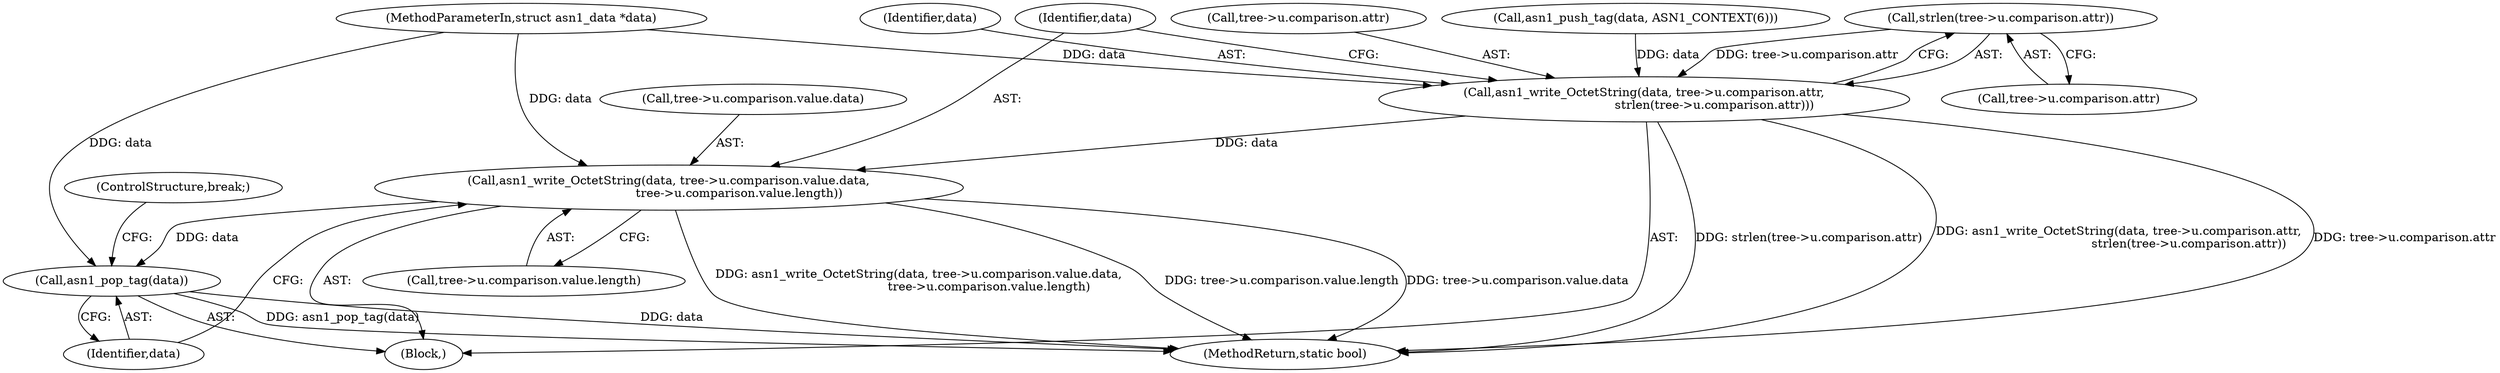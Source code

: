 digraph "0_samba_530d50a1abdcdf4d1775652d4c456c1274d83d8d_1@pointer" {
"1000436" [label="(Call,strlen(tree->u.comparison.attr))"];
"1000427" [label="(Call,asn1_write_OctetString(data, tree->u.comparison.attr,\n                                     strlen(tree->u.comparison.attr)))"];
"1000444" [label="(Call,asn1_write_OctetString(data, tree->u.comparison.value.data,\n                                     tree->u.comparison.value.length))"];
"1000464" [label="(Call,asn1_pop_tag(data))"];
"1000116" [label="(Block,)"];
"1000465" [label="(Identifier,data)"];
"1000445" [label="(Identifier,data)"];
"1000428" [label="(Identifier,data)"];
"1000464" [label="(Call,asn1_pop_tag(data))"];
"1000466" [label="(ControlStructure,break;)"];
"1000455" [label="(Call,tree->u.comparison.value.length)"];
"1000429" [label="(Call,tree->u.comparison.attr)"];
"1000427" [label="(Call,asn1_write_OctetString(data, tree->u.comparison.attr,\n                                     strlen(tree->u.comparison.attr)))"];
"1000444" [label="(Call,asn1_write_OctetString(data, tree->u.comparison.value.data,\n                                     tree->u.comparison.value.length))"];
"1000628" [label="(MethodReturn,static bool)"];
"1000446" [label="(Call,tree->u.comparison.value.data)"];
"1000436" [label="(Call,strlen(tree->u.comparison.attr))"];
"1000437" [label="(Call,tree->u.comparison.attr)"];
"1000423" [label="(Call,asn1_push_tag(data, ASN1_CONTEXT(6)))"];
"1000108" [label="(MethodParameterIn,struct asn1_data *data)"];
"1000436" -> "1000427"  [label="AST: "];
"1000436" -> "1000437"  [label="CFG: "];
"1000437" -> "1000436"  [label="AST: "];
"1000427" -> "1000436"  [label="CFG: "];
"1000436" -> "1000427"  [label="DDG: tree->u.comparison.attr"];
"1000427" -> "1000116"  [label="AST: "];
"1000428" -> "1000427"  [label="AST: "];
"1000429" -> "1000427"  [label="AST: "];
"1000445" -> "1000427"  [label="CFG: "];
"1000427" -> "1000628"  [label="DDG: strlen(tree->u.comparison.attr)"];
"1000427" -> "1000628"  [label="DDG: asn1_write_OctetString(data, tree->u.comparison.attr,\n                                     strlen(tree->u.comparison.attr))"];
"1000427" -> "1000628"  [label="DDG: tree->u.comparison.attr"];
"1000423" -> "1000427"  [label="DDG: data"];
"1000108" -> "1000427"  [label="DDG: data"];
"1000427" -> "1000444"  [label="DDG: data"];
"1000444" -> "1000116"  [label="AST: "];
"1000444" -> "1000455"  [label="CFG: "];
"1000445" -> "1000444"  [label="AST: "];
"1000446" -> "1000444"  [label="AST: "];
"1000455" -> "1000444"  [label="AST: "];
"1000465" -> "1000444"  [label="CFG: "];
"1000444" -> "1000628"  [label="DDG: tree->u.comparison.value.length"];
"1000444" -> "1000628"  [label="DDG: tree->u.comparison.value.data"];
"1000444" -> "1000628"  [label="DDG: asn1_write_OctetString(data, tree->u.comparison.value.data,\n                                     tree->u.comparison.value.length)"];
"1000108" -> "1000444"  [label="DDG: data"];
"1000444" -> "1000464"  [label="DDG: data"];
"1000464" -> "1000116"  [label="AST: "];
"1000464" -> "1000465"  [label="CFG: "];
"1000465" -> "1000464"  [label="AST: "];
"1000466" -> "1000464"  [label="CFG: "];
"1000464" -> "1000628"  [label="DDG: data"];
"1000464" -> "1000628"  [label="DDG: asn1_pop_tag(data)"];
"1000108" -> "1000464"  [label="DDG: data"];
}
